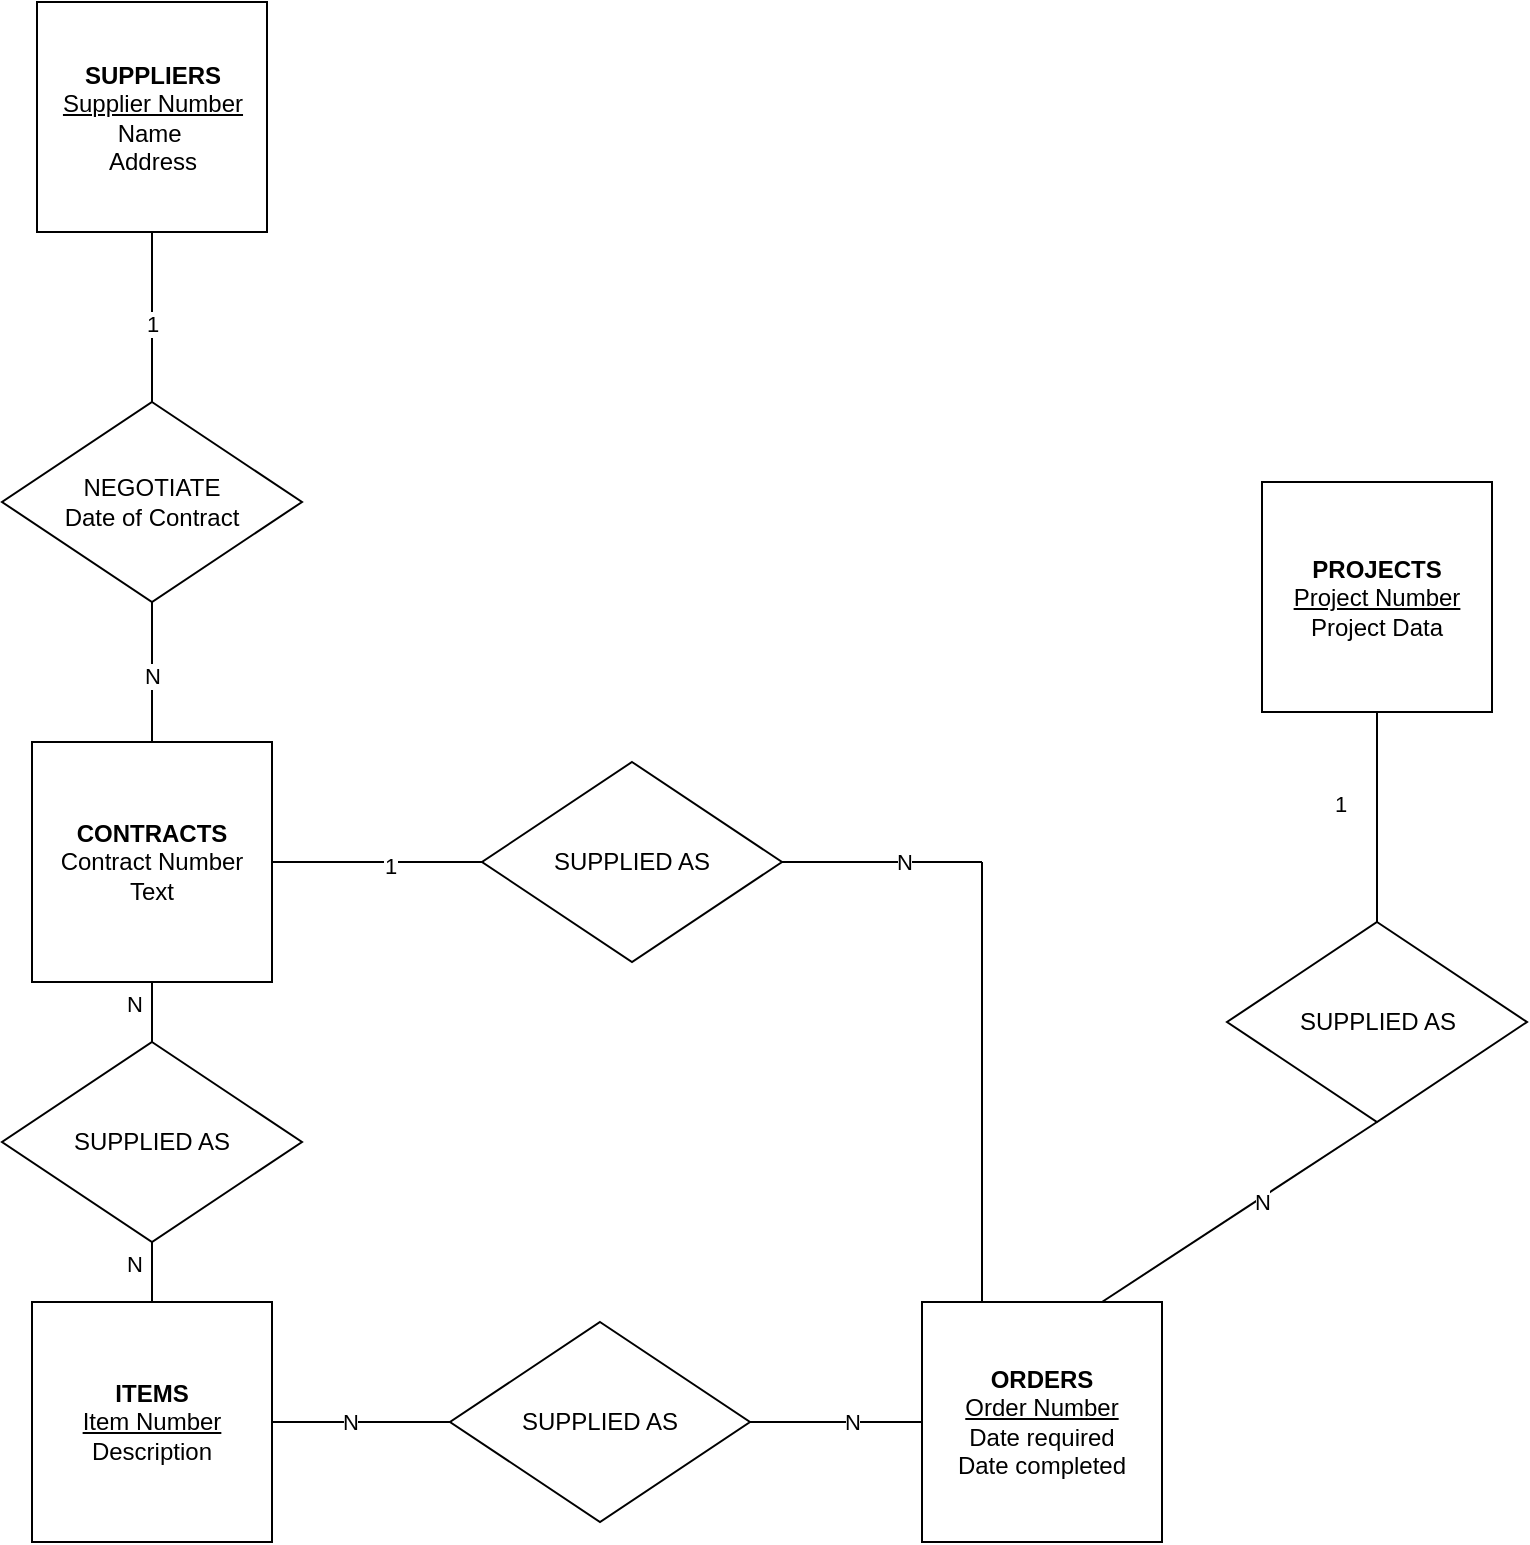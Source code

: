 <mxfile version="20.8.10" type="device"><diagram name="Page-1" id="qxvM_jkgoC1xOfo4fw9F"><mxGraphModel dx="780" dy="504" grid="1" gridSize="10" guides="1" tooltips="1" connect="1" arrows="1" fold="1" page="1" pageScale="1" pageWidth="827" pageHeight="1169" math="0" shadow="0"><root><mxCell id="0"/><mxCell id="1" parent="0"/><mxCell id="ZioV4a74_FFRlM9gcf1K-1" value="&lt;b&gt;SUPPLIERS&lt;/b&gt;&lt;br&gt;&lt;u&gt;Supplier Number&lt;/u&gt;&lt;br&gt;Name&amp;nbsp;&lt;br&gt;Address" style="whiteSpace=wrap;html=1;aspect=fixed;" vertex="1" parent="1"><mxGeometry x="207.5" y="160" width="115" height="115" as="geometry"/></mxCell><mxCell id="ZioV4a74_FFRlM9gcf1K-2" value="NEGOTIATE&lt;br&gt;Date of Contract" style="rhombus;whiteSpace=wrap;html=1;" vertex="1" parent="1"><mxGeometry x="190" y="360" width="150" height="100" as="geometry"/></mxCell><mxCell id="ZioV4a74_FFRlM9gcf1K-5" value="" style="endArrow=none;html=1;rounded=0;exitX=0.5;exitY=1;exitDx=0;exitDy=0;entryX=0.5;entryY=0;entryDx=0;entryDy=0;" edge="1" parent="1" source="ZioV4a74_FFRlM9gcf1K-1" target="ZioV4a74_FFRlM9gcf1K-2"><mxGeometry width="50" height="50" relative="1" as="geometry"><mxPoint x="380" y="260" as="sourcePoint"/><mxPoint x="430" y="210" as="targetPoint"/></mxGeometry></mxCell><mxCell id="ZioV4a74_FFRlM9gcf1K-7" value="1" style="edgeLabel;html=1;align=center;verticalAlign=middle;resizable=0;points=[];" vertex="1" connectable="0" parent="ZioV4a74_FFRlM9gcf1K-5"><mxGeometry x="-0.427" y="-2" relative="1" as="geometry"><mxPoint x="2" y="21" as="offset"/></mxGeometry></mxCell><mxCell id="ZioV4a74_FFRlM9gcf1K-8" value="&lt;b&gt;CONTRACTS&lt;/b&gt;&lt;br&gt;Contract Number&lt;br&gt;Text" style="whiteSpace=wrap;html=1;aspect=fixed;" vertex="1" parent="1"><mxGeometry x="205" y="530" width="120" height="120" as="geometry"/></mxCell><mxCell id="ZioV4a74_FFRlM9gcf1K-9" value="" style="endArrow=none;html=1;rounded=0;exitX=0.5;exitY=1;exitDx=0;exitDy=0;entryX=0.5;entryY=0;entryDx=0;entryDy=0;" edge="1" parent="1" source="ZioV4a74_FFRlM9gcf1K-2" target="ZioV4a74_FFRlM9gcf1K-8"><mxGeometry width="50" height="50" relative="1" as="geometry"><mxPoint x="270" y="280" as="sourcePoint"/><mxPoint x="275" y="370" as="targetPoint"/></mxGeometry></mxCell><mxCell id="ZioV4a74_FFRlM9gcf1K-10" value="N" style="edgeLabel;html=1;align=center;verticalAlign=middle;resizable=0;points=[];" vertex="1" connectable="0" parent="ZioV4a74_FFRlM9gcf1K-9"><mxGeometry x="-0.427" y="-2" relative="1" as="geometry"><mxPoint x="2" y="17" as="offset"/></mxGeometry></mxCell><mxCell id="ZioV4a74_FFRlM9gcf1K-11" value="SUPPLIED AS" style="rhombus;whiteSpace=wrap;html=1;" vertex="1" parent="1"><mxGeometry x="430" y="540" width="150" height="100" as="geometry"/></mxCell><mxCell id="ZioV4a74_FFRlM9gcf1K-12" value="" style="endArrow=none;html=1;rounded=0;exitX=1;exitY=0.5;exitDx=0;exitDy=0;entryX=0;entryY=0.5;entryDx=0;entryDy=0;" edge="1" parent="1" source="ZioV4a74_FFRlM9gcf1K-8" target="ZioV4a74_FFRlM9gcf1K-11"><mxGeometry width="50" height="50" relative="1" as="geometry"><mxPoint x="275" y="285" as="sourcePoint"/><mxPoint x="275" y="370" as="targetPoint"/></mxGeometry></mxCell><mxCell id="ZioV4a74_FFRlM9gcf1K-13" value="1" style="edgeLabel;html=1;align=center;verticalAlign=middle;resizable=0;points=[];" vertex="1" connectable="0" parent="ZioV4a74_FFRlM9gcf1K-12"><mxGeometry x="-0.427" y="-2" relative="1" as="geometry"><mxPoint x="29" as="offset"/></mxGeometry></mxCell><mxCell id="ZioV4a74_FFRlM9gcf1K-14" value="" style="endArrow=none;html=1;rounded=0;entryX=1;entryY=0.5;entryDx=0;entryDy=0;" edge="1" parent="1" target="ZioV4a74_FFRlM9gcf1K-11"><mxGeometry width="50" height="50" relative="1" as="geometry"><mxPoint x="680" y="590" as="sourcePoint"/><mxPoint x="440" y="610" as="targetPoint"/></mxGeometry></mxCell><mxCell id="ZioV4a74_FFRlM9gcf1K-15" value="N" style="edgeLabel;html=1;align=center;verticalAlign=middle;resizable=0;points=[];" vertex="1" connectable="0" parent="ZioV4a74_FFRlM9gcf1K-14"><mxGeometry x="-0.427" y="-2" relative="1" as="geometry"><mxPoint x="-11" y="2" as="offset"/></mxGeometry></mxCell><mxCell id="ZioV4a74_FFRlM9gcf1K-16" value="" style="endArrow=none;html=1;rounded=0;entryX=0.25;entryY=0;entryDx=0;entryDy=0;" edge="1" parent="1" target="ZioV4a74_FFRlM9gcf1K-18"><mxGeometry width="50" height="50" relative="1" as="geometry"><mxPoint x="680" y="590" as="sourcePoint"/><mxPoint x="680" y="720" as="targetPoint"/></mxGeometry></mxCell><mxCell id="ZioV4a74_FFRlM9gcf1K-18" value="&lt;b&gt;ORDERS&lt;/b&gt;&lt;br&gt;&lt;u&gt;Order Number&lt;/u&gt;&lt;br&gt;Date required&lt;br&gt;Date completed" style="whiteSpace=wrap;html=1;aspect=fixed;" vertex="1" parent="1"><mxGeometry x="650" y="810" width="120" height="120" as="geometry"/></mxCell><mxCell id="ZioV4a74_FFRlM9gcf1K-19" value="SUPPLIED AS" style="rhombus;whiteSpace=wrap;html=1;" vertex="1" parent="1"><mxGeometry x="414" y="820" width="150" height="100" as="geometry"/></mxCell><mxCell id="ZioV4a74_FFRlM9gcf1K-20" value="" style="endArrow=none;html=1;rounded=0;entryX=1;entryY=0.5;entryDx=0;entryDy=0;exitX=0;exitY=0.5;exitDx=0;exitDy=0;" edge="1" parent="1" source="ZioV4a74_FFRlM9gcf1K-18" target="ZioV4a74_FFRlM9gcf1K-19"><mxGeometry width="50" height="50" relative="1" as="geometry"><mxPoint x="690" y="610" as="sourcePoint"/><mxPoint x="590" y="610" as="targetPoint"/></mxGeometry></mxCell><mxCell id="ZioV4a74_FFRlM9gcf1K-21" value="N" style="edgeLabel;html=1;align=center;verticalAlign=middle;resizable=0;points=[];" vertex="1" connectable="0" parent="ZioV4a74_FFRlM9gcf1K-20"><mxGeometry x="-0.427" y="-2" relative="1" as="geometry"><mxPoint x="-11" y="2" as="offset"/></mxGeometry></mxCell><mxCell id="ZioV4a74_FFRlM9gcf1K-22" value="" style="endArrow=none;html=1;rounded=0;entryX=0;entryY=0.5;entryDx=0;entryDy=0;exitX=1;exitY=0.5;exitDx=0;exitDy=0;" edge="1" parent="1" source="ZioV4a74_FFRlM9gcf1K-24" target="ZioV4a74_FFRlM9gcf1K-19"><mxGeometry width="50" height="50" relative="1" as="geometry"><mxPoint x="320" y="780" as="sourcePoint"/><mxPoint x="590" y="790" as="targetPoint"/></mxGeometry></mxCell><mxCell id="ZioV4a74_FFRlM9gcf1K-23" value="N" style="edgeLabel;html=1;align=center;verticalAlign=middle;resizable=0;points=[];" vertex="1" connectable="0" parent="ZioV4a74_FFRlM9gcf1K-22"><mxGeometry x="-0.427" y="-2" relative="1" as="geometry"><mxPoint x="13" y="-2" as="offset"/></mxGeometry></mxCell><mxCell id="ZioV4a74_FFRlM9gcf1K-24" value="&lt;b&gt;ITEMS&lt;/b&gt;&lt;br&gt;&lt;u&gt;Item Number&lt;/u&gt;&lt;br&gt;Description" style="whiteSpace=wrap;html=1;aspect=fixed;" vertex="1" parent="1"><mxGeometry x="205" y="810" width="120" height="120" as="geometry"/></mxCell><mxCell id="ZioV4a74_FFRlM9gcf1K-25" value="SUPPLIED AS" style="rhombus;whiteSpace=wrap;html=1;" vertex="1" parent="1"><mxGeometry x="190" y="680" width="150" height="100" as="geometry"/></mxCell><mxCell id="ZioV4a74_FFRlM9gcf1K-26" value="" style="endArrow=none;html=1;rounded=0;entryX=0.5;entryY=1;entryDx=0;entryDy=0;exitX=0.5;exitY=0;exitDx=0;exitDy=0;" edge="1" parent="1" source="ZioV4a74_FFRlM9gcf1K-25" target="ZioV4a74_FFRlM9gcf1K-8"><mxGeometry width="50" height="50" relative="1" as="geometry"><mxPoint x="690" y="600" as="sourcePoint"/><mxPoint x="590" y="600" as="targetPoint"/></mxGeometry></mxCell><mxCell id="ZioV4a74_FFRlM9gcf1K-27" value="N" style="edgeLabel;html=1;align=center;verticalAlign=middle;resizable=0;points=[];" vertex="1" connectable="0" parent="ZioV4a74_FFRlM9gcf1K-26"><mxGeometry x="-0.427" y="-2" relative="1" as="geometry"><mxPoint x="-11" y="-11" as="offset"/></mxGeometry></mxCell><mxCell id="ZioV4a74_FFRlM9gcf1K-29" value="" style="endArrow=none;html=1;rounded=0;entryX=0.5;entryY=1;entryDx=0;entryDy=0;exitX=0.5;exitY=0;exitDx=0;exitDy=0;" edge="1" parent="1" source="ZioV4a74_FFRlM9gcf1K-24" target="ZioV4a74_FFRlM9gcf1K-25"><mxGeometry width="50" height="50" relative="1" as="geometry"><mxPoint x="275" y="690" as="sourcePoint"/><mxPoint x="275" y="660" as="targetPoint"/></mxGeometry></mxCell><mxCell id="ZioV4a74_FFRlM9gcf1K-30" value="N" style="edgeLabel;html=1;align=center;verticalAlign=middle;resizable=0;points=[];" vertex="1" connectable="0" parent="ZioV4a74_FFRlM9gcf1K-29"><mxGeometry x="-0.427" y="-2" relative="1" as="geometry"><mxPoint x="-11" y="-11" as="offset"/></mxGeometry></mxCell><mxCell id="ZioV4a74_FFRlM9gcf1K-31" value="SUPPLIED AS" style="rhombus;whiteSpace=wrap;html=1;" vertex="1" parent="1"><mxGeometry x="802.5" y="620" width="150" height="100" as="geometry"/></mxCell><mxCell id="ZioV4a74_FFRlM9gcf1K-33" value="&lt;b&gt;PROJECTS&lt;/b&gt;&lt;br&gt;&lt;u style=&quot;&quot;&gt;Project Number&lt;/u&gt;&lt;br&gt;Project Data" style="whiteSpace=wrap;html=1;aspect=fixed;" vertex="1" parent="1"><mxGeometry x="820" y="400" width="115" height="115" as="geometry"/></mxCell><mxCell id="ZioV4a74_FFRlM9gcf1K-34" value="" style="endArrow=none;html=1;rounded=0;entryX=0.75;entryY=0;entryDx=0;entryDy=0;exitX=0.5;exitY=1;exitDx=0;exitDy=0;" edge="1" parent="1" source="ZioV4a74_FFRlM9gcf1K-31" target="ZioV4a74_FFRlM9gcf1K-18"><mxGeometry width="50" height="50" relative="1" as="geometry"><mxPoint x="690" y="600" as="sourcePoint"/><mxPoint x="590" y="600" as="targetPoint"/></mxGeometry></mxCell><mxCell id="ZioV4a74_FFRlM9gcf1K-35" value="N" style="edgeLabel;html=1;align=center;verticalAlign=middle;resizable=0;points=[];" vertex="1" connectable="0" parent="ZioV4a74_FFRlM9gcf1K-34"><mxGeometry x="-0.427" y="-2" relative="1" as="geometry"><mxPoint x="-17" y="16" as="offset"/></mxGeometry></mxCell><mxCell id="ZioV4a74_FFRlM9gcf1K-36" value="" style="endArrow=none;html=1;rounded=0;entryX=0.5;entryY=0;entryDx=0;entryDy=0;exitX=0.5;exitY=1;exitDx=0;exitDy=0;" edge="1" parent="1" source="ZioV4a74_FFRlM9gcf1K-33" target="ZioV4a74_FFRlM9gcf1K-31"><mxGeometry width="50" height="50" relative="1" as="geometry"><mxPoint x="887.5" y="730" as="sourcePoint"/><mxPoint x="750" y="820" as="targetPoint"/></mxGeometry></mxCell><mxCell id="ZioV4a74_FFRlM9gcf1K-37" value="1" style="edgeLabel;html=1;align=center;verticalAlign=middle;resizable=0;points=[];" vertex="1" connectable="0" parent="ZioV4a74_FFRlM9gcf1K-36"><mxGeometry x="-0.427" y="-2" relative="1" as="geometry"><mxPoint x="-17" y="16" as="offset"/></mxGeometry></mxCell></root></mxGraphModel></diagram></mxfile>